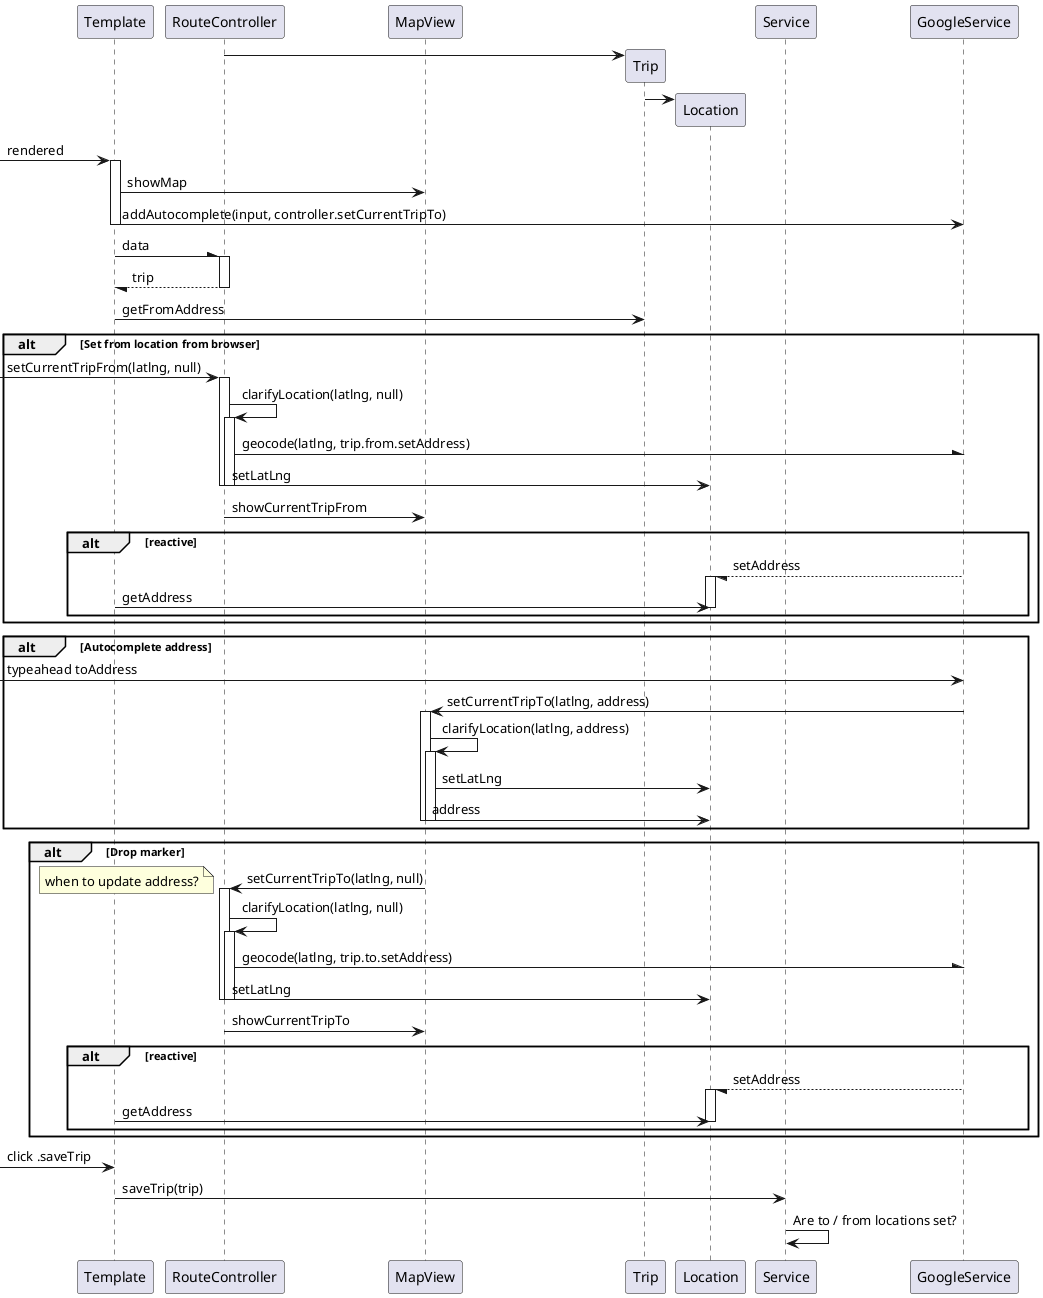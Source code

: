 @startuml

participant template as "Template"
participant controller as "RouteController"
participant view as "MapView"
participant trip as "Trip"
participant location as "Location"
participant service as "Service"
participant google as "GoogleService"

create trip
controller -> trip
create location
trip -> location

[-> template: rendered
activate template
  template -> view: showMap
  template -> google: addAutocomplete(input, controller.setCurrentTripTo)
deactivate template

template -\ controller: data
activate controller
  template \-- controller: trip
deactivate controller
template -> trip: getFromAddress

alt Set from location from browser
  [-> controller: setCurrentTripFrom(latlng, null)
  activate controller
  controller -> controller: clarifyLocation(latlng, null)
  activate controller
  controller -\ google: geocode(latlng, trip.from.setAddress)
  controller -> location: setLatLng
  deactivate controller
  deactivate controller
  controller -> view: showCurrentTripFrom
  alt reactive
    location \-- google: setAddress
    activate location
    template -> location: getAddress
    deactivate location
  end
end

alt Autocomplete address
  [-> google: typeahead toAddress
  view <- google: setCurrentTripTo(latlng, address)
  activate view
  view -> view: clarifyLocation(latlng, address)
  activate view
  view -> location: setLatLng
  view -> location: address
  deactivate view
  deactivate view
end

alt Drop marker
  view -> controller: setCurrentTripTo(latlng, null)
  note left: when to update address?
  activate controller
  controller -> controller: clarifyLocation(latlng, null)
  activate controller
  controller -\ google: geocode(latlng, trip.to.setAddress)
  controller -> location: setLatLng
  deactivate controller
  deactivate controller
  controller -> view: showCurrentTripTo
  alt reactive
    location \-- google: setAddress
    activate location
    template -> location: getAddress
    deactivate location
  end
end


[-> template: click .saveTrip
template -> service: saveTrip(trip)
service -> service: Are to / from locations set?

@enduml
